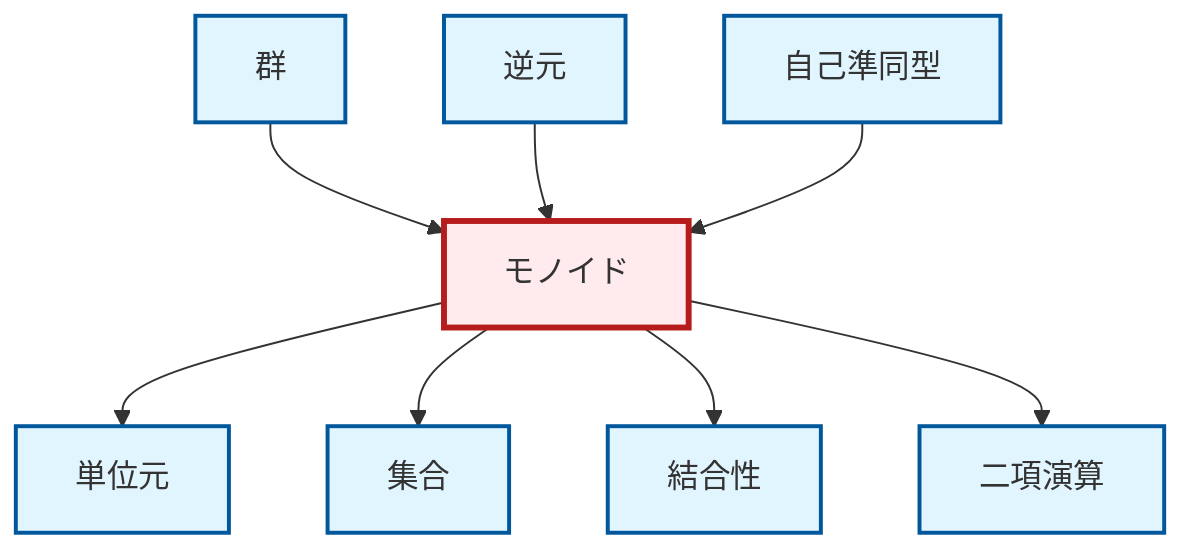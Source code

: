 graph TD
    classDef definition fill:#e1f5fe,stroke:#01579b,stroke-width:2px
    classDef theorem fill:#f3e5f5,stroke:#4a148c,stroke-width:2px
    classDef axiom fill:#fff3e0,stroke:#e65100,stroke-width:2px
    classDef example fill:#e8f5e9,stroke:#1b5e20,stroke-width:2px
    classDef current fill:#ffebee,stroke:#b71c1c,stroke-width:3px
    def-binary-operation["二項演算"]:::definition
    def-inverse-element["逆元"]:::definition
    def-monoid["モノイド"]:::definition
    def-identity-element["単位元"]:::definition
    def-endomorphism["自己準同型"]:::definition
    def-group["群"]:::definition
    def-associativity["結合性"]:::definition
    def-set["集合"]:::definition
    def-monoid --> def-identity-element
    def-group --> def-monoid
    def-monoid --> def-set
    def-monoid --> def-associativity
    def-monoid --> def-binary-operation
    def-inverse-element --> def-monoid
    def-endomorphism --> def-monoid
    class def-monoid current